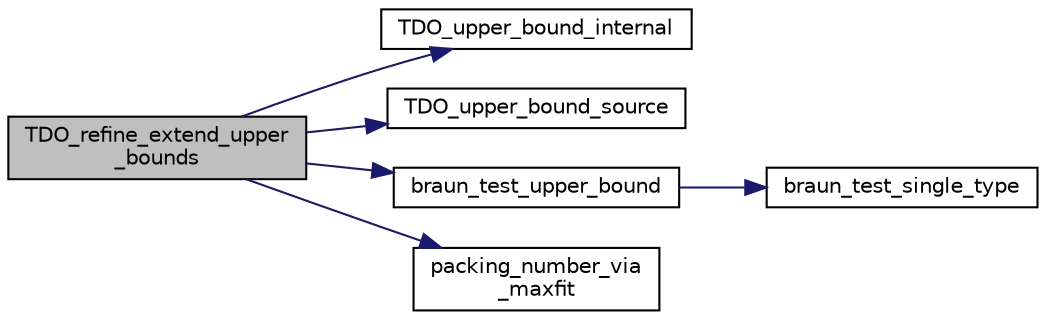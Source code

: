digraph "TDO_refine_extend_upper_bounds"
{
  edge [fontname="Helvetica",fontsize="10",labelfontname="Helvetica",labelfontsize="10"];
  node [fontname="Helvetica",fontsize="10",shape=record];
  rankdir="LR";
  Node21894 [label="TDO_refine_extend_upper\l_bounds",height=0.2,width=0.4,color="black", fillcolor="grey75", style="filled", fontcolor="black"];
  Node21894 -> Node21895 [color="midnightblue",fontsize="10",style="solid",fontname="Helvetica"];
  Node21895 [label="TDO_upper_bound_internal",height=0.2,width=0.4,color="black", fillcolor="white", style="filled",URL="$de/d59/lib_2foundations_2geometry_2packing_8_c.html#a76bad8729252228e27843d941502b66c"];
  Node21894 -> Node21896 [color="midnightblue",fontsize="10",style="solid",fontname="Helvetica"];
  Node21896 [label="TDO_upper_bound_source",height=0.2,width=0.4,color="black", fillcolor="white", style="filled",URL="$de/d59/lib_2foundations_2geometry_2packing_8_c.html#aa3bee45160906a54c31f818bc6f172d9"];
  Node21894 -> Node21897 [color="midnightblue",fontsize="10",style="solid",fontname="Helvetica"];
  Node21897 [label="braun_test_upper_bound",height=0.2,width=0.4,color="black", fillcolor="white", style="filled",URL="$de/d59/lib_2foundations_2geometry_2packing_8_c.html#a86e20ed46d2cd22bd8604ea8861afa1f"];
  Node21897 -> Node21898 [color="midnightblue",fontsize="10",style="solid",fontname="Helvetica"];
  Node21898 [label="braun_test_single_type",height=0.2,width=0.4,color="black", fillcolor="white", style="filled",URL="$de/d59/lib_2foundations_2geometry_2packing_8_c.html#a26142039e77b4e4ba12148f78ec7ae36"];
  Node21894 -> Node21899 [color="midnightblue",fontsize="10",style="solid",fontname="Helvetica"];
  Node21899 [label="packing_number_via\l_maxfit",height=0.2,width=0.4,color="black", fillcolor="white", style="filled",URL="$de/d59/lib_2foundations_2geometry_2packing_8_c.html#afb1c5724d95242807559426901c7766b"];
}
